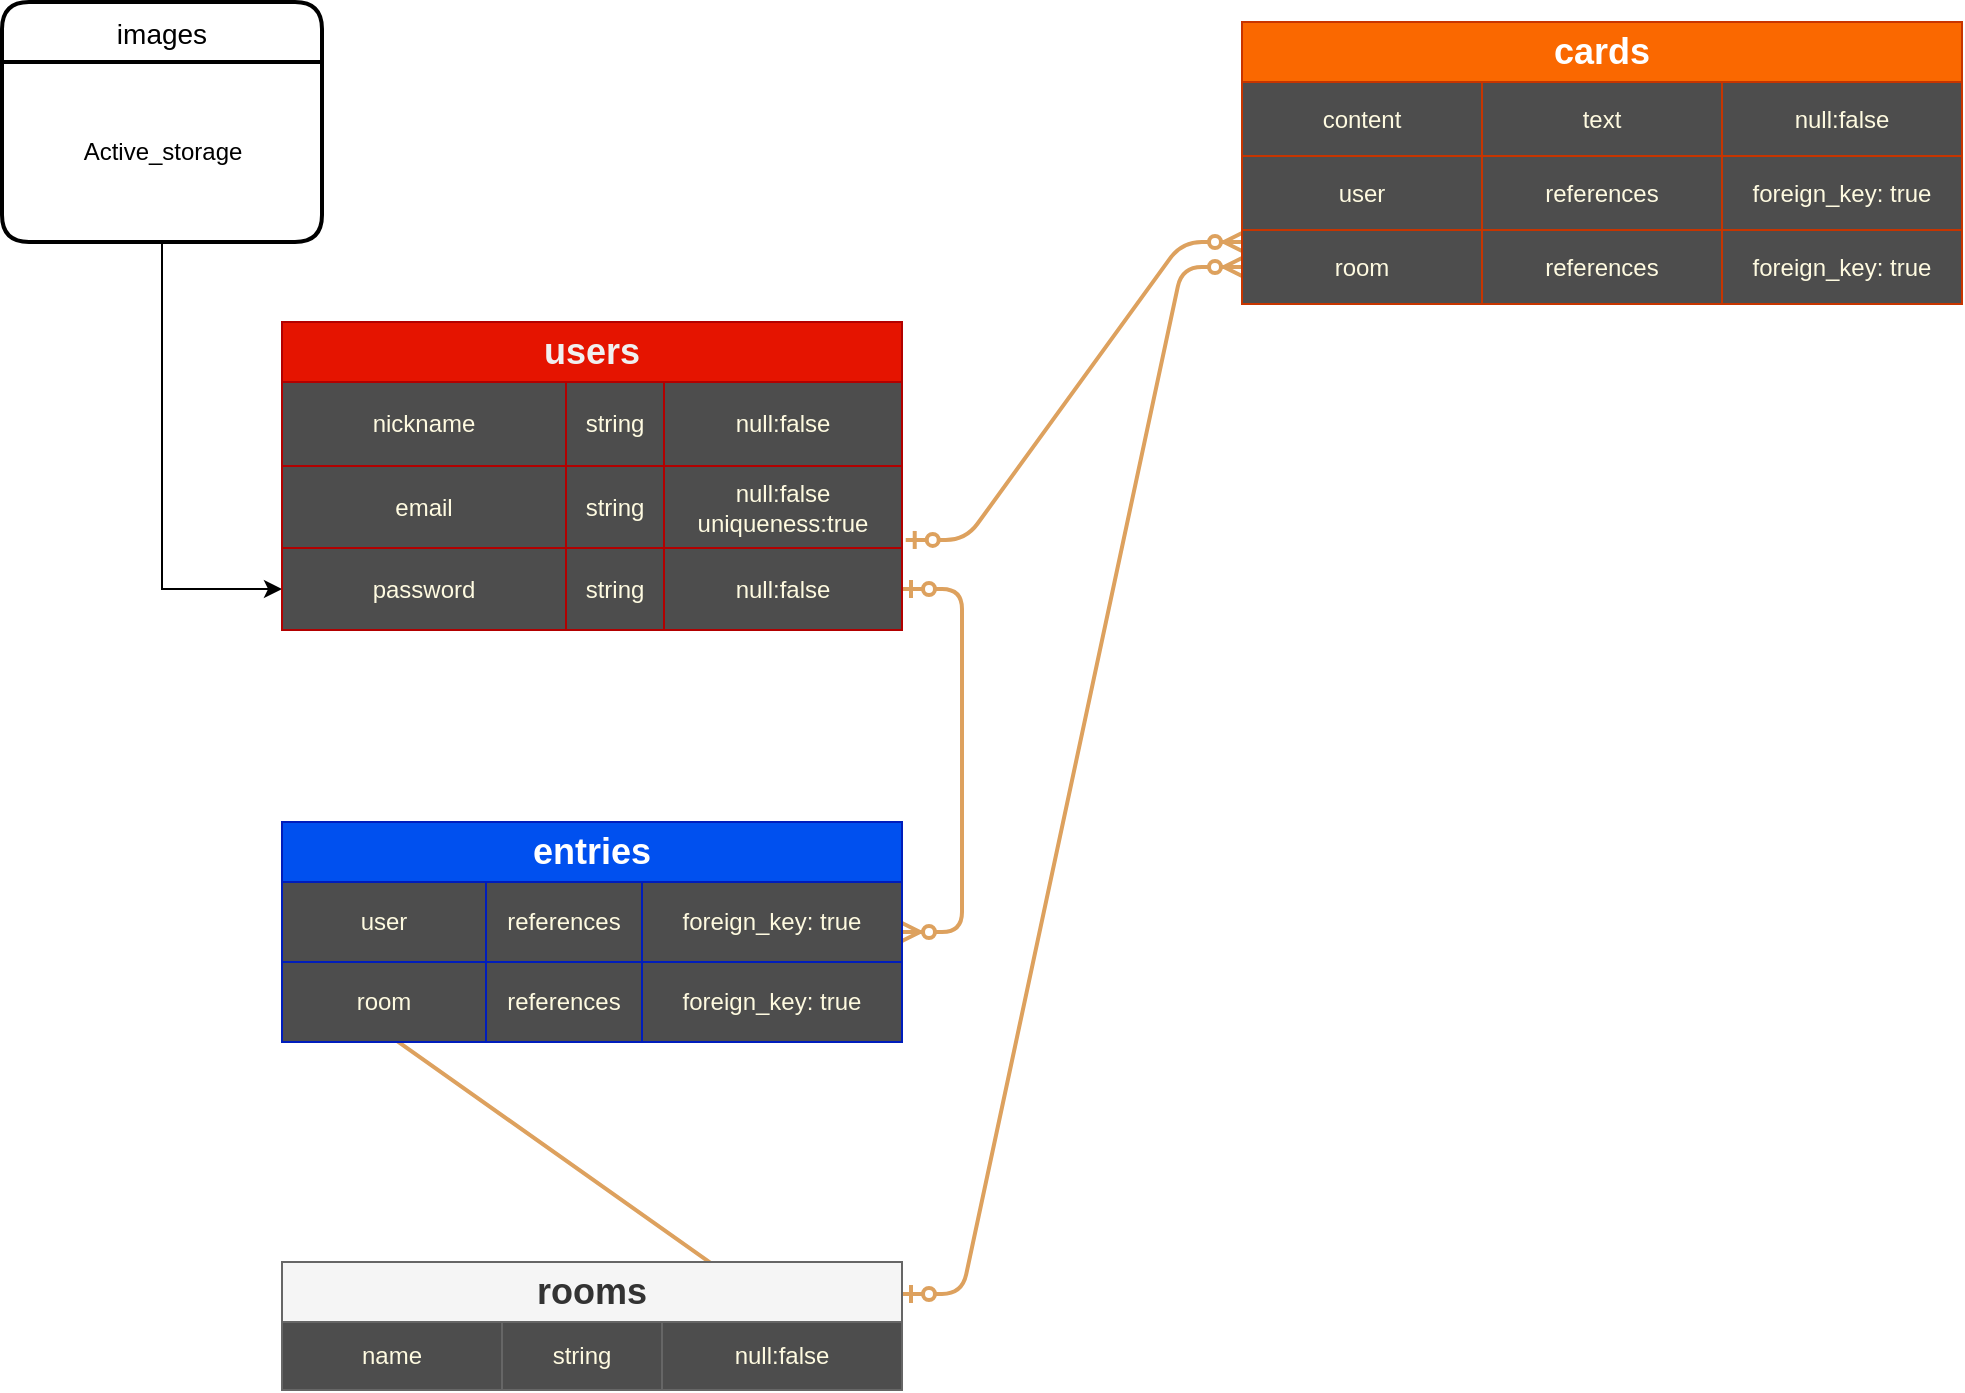 <mxfile version="13.6.5">
    <diagram id="yxnoSkBwnruFc9MU4eHj" name="ページ1">
        <mxGraphModel dx="1138" dy="785" grid="1" gridSize="10" guides="1" tooltips="1" connect="1" arrows="1" fold="1" page="1" pageScale="1" pageWidth="827" pageHeight="1169" math="0" shadow="0">
            <root>
                <mxCell id="0"/>
                <mxCell id="1" parent="0"/>
                <mxCell id="03FIHoJvEiPNZ8s6qjvR-56" value="" style="edgeStyle=entityRelationEdgeStyle;fontSize=12;html=1;endArrow=ERzeroToMany;startArrow=ERzeroToOne;strokeColor=#DDA15E;fillColor=#BC6C25;strokeWidth=2;exitX=1;exitY=0.5;exitDx=0;exitDy=0;" parent="1" edge="1" target="03FIHoJvEiPNZ8s6qjvR-18" source="03FIHoJvEiPNZ8s6qjvR-66">
                    <mxGeometry width="100" height="100" relative="1" as="geometry">
                        <mxPoint x="470" y="140" as="sourcePoint"/>
                        <mxPoint x="470" y="390" as="targetPoint"/>
                    </mxGeometry>
                </mxCell>
                <mxCell id="03FIHoJvEiPNZ8s6qjvR-127" value="" style="edgeStyle=entityRelationEdgeStyle;fontSize=12;html=1;endArrow=ERzeroToMany;startArrow=ERzeroToOne;strokeColor=#DDA15E;fillColor=#BC6C25;strokeWidth=2;entryX=0;entryY=0.162;entryDx=0;entryDy=0;entryPerimeter=0;exitX=1.006;exitY=0.902;exitDx=0;exitDy=0;exitPerimeter=0;" parent="1" target="03FIHoJvEiPNZ8s6qjvR-1" edge="1" source="03FIHoJvEiPNZ8s6qjvR-62">
                    <mxGeometry width="100" height="100" relative="1" as="geometry">
                        <mxPoint x="480" y="330" as="sourcePoint"/>
                        <mxPoint x="750" y="270" as="targetPoint"/>
                    </mxGeometry>
                </mxCell>
                <mxCell id="03FIHoJvEiPNZ8s6qjvR-129" style="edgeStyle=orthogonalEdgeStyle;rounded=0;orthogonalLoop=1;jettySize=auto;html=1;" parent="1" source="03FIHoJvEiPNZ8s6qjvR-130" target="03FIHoJvEiPNZ8s6qjvR-66" edge="1">
                    <mxGeometry relative="1" as="geometry">
                        <mxPoint x="750" y="380" as="targetPoint"/>
                    </mxGeometry>
                </mxCell>
                <mxCell id="03FIHoJvEiPNZ8s6qjvR-5" value="" style="edgeStyle=entityRelationEdgeStyle;fontSize=12;html=1;endArrow=ERzeroToMany;startArrow=ERzeroToOne;strokeColor=#DDA15E;fillColor=#BC6C25;strokeWidth=2;entryX=0;entryY=0.5;entryDx=0;entryDy=0;exitX=1;exitY=0.5;exitDx=0;exitDy=0;" edge="1" parent="1" source="03FIHoJvEiPNZ8s6qjvR-28" target="03FIHoJvEiPNZ8s6qjvR-23">
                    <mxGeometry width="100" height="100" relative="1" as="geometry">
                        <mxPoint x="461" y="601" as="sourcePoint"/>
                        <mxPoint x="750" y="410" as="targetPoint"/>
                    </mxGeometry>
                </mxCell>
                <mxCell id="03FIHoJvEiPNZ8s6qjvR-6" value="" style="edgeStyle=entityRelationEdgeStyle;fontSize=12;html=1;endArrow=ERzeroToMany;startArrow=ERzeroToOne;strokeColor=#DDA15E;fillColor=#BC6C25;strokeWidth=2;exitX=1;exitY=0.25;exitDx=0;exitDy=0;" edge="1" parent="1" source="03FIHoJvEiPNZ8s6qjvR-27" target="03FIHoJvEiPNZ8s6qjvR-1">
                    <mxGeometry width="100" height="100" relative="1" as="geometry">
                        <mxPoint x="710.93" y="380.5" as="sourcePoint"/>
                        <mxPoint x="530" y="560" as="targetPoint"/>
                    </mxGeometry>
                </mxCell>
                <mxCell id="03FIHoJvEiPNZ8s6qjvR-27" value="&lt;font style=&quot;font-size: 18px&quot;&gt;rooms&lt;/font&gt;" style="shape=table;html=1;whiteSpace=wrap;startSize=30;container=1;collapsible=0;childLayout=tableLayout;fontStyle=1;align=center;rounded=0;sketch=0;strokeColor=#666666;fillColor=#f5f5f5;fontColor=#333333;swimlaneFillColor=#4D4D4D;" parent="1" vertex="1">
                    <mxGeometry x="150" y="670" width="310" height="64" as="geometry"/>
                </mxCell>
                <mxCell id="03FIHoJvEiPNZ8s6qjvR-28" value="" style="shape=partialRectangle;html=1;whiteSpace=wrap;collapsible=0;dropTarget=0;pointerEvents=0;fillColor=none;top=0;left=0;bottom=0;right=0;points=[[0,0.5],[1,0.5]];portConstraint=eastwest;strokeColor=#DDA15E;fontColor=#FEFAE0;" parent="03FIHoJvEiPNZ8s6qjvR-27" vertex="1">
                    <mxGeometry y="30" width="310" height="34" as="geometry"/>
                </mxCell>
                <mxCell id="03FIHoJvEiPNZ8s6qjvR-29" value="name" style="shape=partialRectangle;html=1;whiteSpace=wrap;connectable=0;fillColor=none;top=0;left=0;bottom=0;right=0;overflow=hidden;strokeColor=#DDA15E;fontColor=#FEFAE0;" parent="03FIHoJvEiPNZ8s6qjvR-28" vertex="1">
                    <mxGeometry width="110" height="34" as="geometry"/>
                </mxCell>
                <mxCell id="03FIHoJvEiPNZ8s6qjvR-30" value="string" style="shape=partialRectangle;html=1;whiteSpace=wrap;connectable=0;fillColor=none;top=0;left=0;bottom=0;right=0;overflow=hidden;strokeColor=#DDA15E;fontColor=#FEFAE0;" parent="03FIHoJvEiPNZ8s6qjvR-28" vertex="1">
                    <mxGeometry x="110" width="80" height="34" as="geometry"/>
                </mxCell>
                <mxCell id="03FIHoJvEiPNZ8s6qjvR-31" value="&lt;span&gt;null:false&lt;/span&gt;" style="shape=partialRectangle;html=1;whiteSpace=wrap;connectable=0;fillColor=none;top=0;left=0;bottom=0;right=0;overflow=hidden;strokeColor=#DDA15E;fontColor=#FEFAE0;" parent="03FIHoJvEiPNZ8s6qjvR-28" vertex="1">
                    <mxGeometry x="190" width="120" height="34" as="geometry"/>
                </mxCell>
                <mxCell id="03FIHoJvEiPNZ8s6qjvR-18" value="&lt;span style=&quot;font-size: 18px&quot;&gt;entries&lt;/span&gt;" style="shape=table;html=1;whiteSpace=wrap;startSize=30;container=1;collapsible=0;childLayout=tableLayout;fontStyle=1;align=center;rounded=0;sketch=0;strokeColor=#001DBC;fillColor=#0050ef;swimlaneFillColor=#4D4D4D;fontColor=#ffffff;" parent="1" vertex="1">
                    <mxGeometry x="150" y="450" width="310" height="110" as="geometry"/>
                </mxCell>
                <mxCell id="03FIHoJvEiPNZ8s6qjvR-19" value="" style="shape=partialRectangle;html=1;whiteSpace=wrap;collapsible=0;dropTarget=0;pointerEvents=0;fillColor=none;top=0;left=0;bottom=0;right=0;points=[[0,0.5],[1,0.5]];portConstraint=eastwest;strokeColor=#DDA15E;fontColor=#FEFAE0;" parent="03FIHoJvEiPNZ8s6qjvR-18" vertex="1">
                    <mxGeometry y="30" width="310" height="40" as="geometry"/>
                </mxCell>
                <mxCell id="03FIHoJvEiPNZ8s6qjvR-20" value="user" style="shape=partialRectangle;html=1;whiteSpace=wrap;connectable=0;fillColor=none;top=0;left=0;bottom=0;right=0;overflow=hidden;strokeColor=#DDA15E;fontColor=#FEFAE0;" parent="03FIHoJvEiPNZ8s6qjvR-19" vertex="1">
                    <mxGeometry width="102" height="40" as="geometry"/>
                </mxCell>
                <mxCell id="03FIHoJvEiPNZ8s6qjvR-21" value="&lt;span&gt;references&lt;/span&gt;" style="shape=partialRectangle;html=1;whiteSpace=wrap;connectable=0;fillColor=none;top=0;left=0;bottom=0;right=0;overflow=hidden;strokeColor=#DDA15E;fontColor=#FEFAE0;" parent="03FIHoJvEiPNZ8s6qjvR-19" vertex="1">
                    <mxGeometry x="102" width="78" height="40" as="geometry"/>
                </mxCell>
                <mxCell id="03FIHoJvEiPNZ8s6qjvR-22" value="&lt;span&gt;foreign_key: true&lt;/span&gt;" style="shape=partialRectangle;html=1;whiteSpace=wrap;connectable=0;fillColor=none;top=0;left=0;bottom=0;right=0;overflow=hidden;strokeColor=#DDA15E;fontColor=#FEFAE0;" parent="03FIHoJvEiPNZ8s6qjvR-19" vertex="1">
                    <mxGeometry x="180" width="130" height="40" as="geometry"/>
                </mxCell>
                <mxCell id="03FIHoJvEiPNZ8s6qjvR-23" value="" style="shape=partialRectangle;html=1;whiteSpace=wrap;collapsible=0;dropTarget=0;pointerEvents=0;fillColor=none;top=0;left=0;bottom=0;right=0;points=[[0,0.5],[1,0.5]];portConstraint=eastwest;strokeColor=#DDA15E;fontColor=#FEFAE0;" parent="03FIHoJvEiPNZ8s6qjvR-18" vertex="1">
                    <mxGeometry y="70" width="310" height="40" as="geometry"/>
                </mxCell>
                <mxCell id="03FIHoJvEiPNZ8s6qjvR-24" value="room" style="shape=partialRectangle;html=1;whiteSpace=wrap;connectable=0;fillColor=none;top=0;left=0;bottom=0;right=0;overflow=hidden;strokeColor=#DDA15E;fontColor=#FEFAE0;" parent="03FIHoJvEiPNZ8s6qjvR-23" vertex="1">
                    <mxGeometry width="102" height="40" as="geometry"/>
                </mxCell>
                <mxCell id="03FIHoJvEiPNZ8s6qjvR-25" value="&lt;span&gt;references&lt;/span&gt;" style="shape=partialRectangle;html=1;whiteSpace=wrap;connectable=0;fillColor=none;top=0;left=0;bottom=0;right=0;overflow=hidden;strokeColor=#DDA15E;fontColor=#FEFAE0;" parent="03FIHoJvEiPNZ8s6qjvR-23" vertex="1">
                    <mxGeometry x="102" width="78" height="40" as="geometry"/>
                </mxCell>
                <mxCell id="03FIHoJvEiPNZ8s6qjvR-26" value="&lt;span&gt;foreign_key: true&lt;/span&gt;" style="shape=partialRectangle;html=1;whiteSpace=wrap;connectable=0;fillColor=none;top=0;left=0;bottom=0;right=0;overflow=hidden;strokeColor=#DDA15E;fontColor=#FEFAE0;" parent="03FIHoJvEiPNZ8s6qjvR-23" vertex="1">
                    <mxGeometry x="180" width="130" height="40" as="geometry"/>
                </mxCell>
                <mxCell id="03FIHoJvEiPNZ8s6qjvR-57" value="&lt;font style=&quot;font-size: 18px&quot;&gt;users&lt;/font&gt;" style="shape=table;startSize=30;container=1;collapsible=0;childLayout=tableLayout;fontStyle=1;align=center;rounded=0;sketch=0;strokeColor=#B20000;swimlaneFillColor=#4D4D4D;gradientDirection=west;labelBackgroundColor=none;labelBorderColor=none;fillColor=#e51400;fontColor=#F0F0F0;whiteSpace=wrap;html=1;" parent="1" vertex="1">
                    <mxGeometry x="150" y="200" width="310" height="154" as="geometry"/>
                </mxCell>
                <mxCell id="03FIHoJvEiPNZ8s6qjvR-58" style="shape=partialRectangle;html=1;whiteSpace=wrap;collapsible=0;dropTarget=0;pointerEvents=0;fillColor=none;top=0;left=0;bottom=0;right=0;points=[[0,0.5],[1,0.5]];portConstraint=eastwest;strokeColor=#DDA15E;fontColor=#FEFAE0;" parent="03FIHoJvEiPNZ8s6qjvR-57" vertex="1">
                    <mxGeometry y="30" width="310" height="42" as="geometry"/>
                </mxCell>
                <mxCell id="03FIHoJvEiPNZ8s6qjvR-59" value="nickname" style="shape=partialRectangle;html=1;whiteSpace=wrap;connectable=0;fillColor=none;top=0;left=0;bottom=0;right=0;overflow=hidden;strokeColor=#DDA15E;fontColor=#FEFAE0;" parent="03FIHoJvEiPNZ8s6qjvR-58" vertex="1">
                    <mxGeometry width="142" height="42" as="geometry"/>
                </mxCell>
                <mxCell id="03FIHoJvEiPNZ8s6qjvR-60" value="string" style="shape=partialRectangle;html=1;whiteSpace=wrap;connectable=0;fillColor=none;top=0;left=0;bottom=0;right=0;overflow=hidden;strokeColor=#DDA15E;fontColor=#FEFAE0;" parent="03FIHoJvEiPNZ8s6qjvR-58" vertex="1">
                    <mxGeometry x="142" width="49" height="42" as="geometry"/>
                </mxCell>
                <mxCell id="03FIHoJvEiPNZ8s6qjvR-61" value="null:false" style="shape=partialRectangle;html=1;whiteSpace=wrap;connectable=0;fillColor=none;top=0;left=0;bottom=0;right=0;overflow=hidden;strokeColor=#DDA15E;fontColor=#FEFAE0;" parent="03FIHoJvEiPNZ8s6qjvR-58" vertex="1">
                    <mxGeometry x="191" width="119" height="42" as="geometry"/>
                </mxCell>
                <mxCell id="03FIHoJvEiPNZ8s6qjvR-62" style="shape=partialRectangle;html=1;whiteSpace=wrap;collapsible=0;dropTarget=0;pointerEvents=0;fillColor=none;top=0;left=0;bottom=0;right=0;points=[[0,0.5],[1,0.5]];portConstraint=eastwest;strokeColor=#DDA15E;fontColor=#FEFAE0;" parent="03FIHoJvEiPNZ8s6qjvR-57" vertex="1">
                    <mxGeometry y="72" width="310" height="41" as="geometry"/>
                </mxCell>
                <mxCell id="03FIHoJvEiPNZ8s6qjvR-63" value="email" style="shape=partialRectangle;html=1;whiteSpace=wrap;connectable=0;fillColor=none;top=0;left=0;bottom=0;right=0;overflow=hidden;strokeColor=#DDA15E;fontColor=#FEFAE0;" parent="03FIHoJvEiPNZ8s6qjvR-62" vertex="1">
                    <mxGeometry width="142" height="41" as="geometry"/>
                </mxCell>
                <mxCell id="03FIHoJvEiPNZ8s6qjvR-64" value="&lt;span&gt;string&lt;/span&gt;" style="shape=partialRectangle;html=1;whiteSpace=wrap;connectable=0;fillColor=none;top=0;left=0;bottom=0;right=0;overflow=hidden;strokeColor=#DDA15E;fontColor=#FEFAE0;" parent="03FIHoJvEiPNZ8s6qjvR-62" vertex="1">
                    <mxGeometry x="142" width="49" height="41" as="geometry"/>
                </mxCell>
                <mxCell id="03FIHoJvEiPNZ8s6qjvR-65" value="&lt;span&gt;null:false&lt;br&gt;uniqueness:true&lt;/span&gt;" style="shape=partialRectangle;html=1;whiteSpace=wrap;connectable=0;fillColor=none;top=0;left=0;bottom=0;right=0;overflow=hidden;strokeColor=#DDA15E;fontColor=#FEFAE0;" parent="03FIHoJvEiPNZ8s6qjvR-62" vertex="1">
                    <mxGeometry x="191" width="119" height="41" as="geometry"/>
                </mxCell>
                <mxCell id="03FIHoJvEiPNZ8s6qjvR-66" style="shape=partialRectangle;html=1;whiteSpace=wrap;collapsible=0;dropTarget=0;pointerEvents=0;fillColor=none;top=0;left=0;bottom=0;right=0;points=[[0,0.5],[1,0.5]];portConstraint=eastwest;strokeColor=#DDA15E;fontColor=#FEFAE0;" parent="03FIHoJvEiPNZ8s6qjvR-57" vertex="1">
                    <mxGeometry y="113" width="310" height="41" as="geometry"/>
                </mxCell>
                <mxCell id="03FIHoJvEiPNZ8s6qjvR-67" value="password" style="shape=partialRectangle;html=1;whiteSpace=wrap;connectable=0;fillColor=none;top=0;left=0;bottom=0;right=0;overflow=hidden;strokeColor=#DDA15E;fontColor=#FEFAE0;" parent="03FIHoJvEiPNZ8s6qjvR-66" vertex="1">
                    <mxGeometry width="142" height="41" as="geometry"/>
                </mxCell>
                <mxCell id="03FIHoJvEiPNZ8s6qjvR-68" value="&lt;span&gt;string&lt;/span&gt;" style="shape=partialRectangle;html=1;whiteSpace=wrap;connectable=0;fillColor=none;top=0;left=0;bottom=0;right=0;overflow=hidden;strokeColor=#DDA15E;fontColor=#FEFAE0;" parent="03FIHoJvEiPNZ8s6qjvR-66" vertex="1">
                    <mxGeometry x="142" width="49" height="41" as="geometry"/>
                </mxCell>
                <mxCell id="03FIHoJvEiPNZ8s6qjvR-69" value="&lt;span&gt;null:false&lt;/span&gt;" style="shape=partialRectangle;html=1;whiteSpace=wrap;connectable=0;fillColor=none;top=0;left=0;bottom=0;right=0;overflow=hidden;strokeColor=#DDA15E;fontColor=#FEFAE0;" parent="03FIHoJvEiPNZ8s6qjvR-66" vertex="1">
                    <mxGeometry x="191" width="119" height="41" as="geometry"/>
                </mxCell>
                <mxCell id="03FIHoJvEiPNZ8s6qjvR-130" value="images" style="swimlane;childLayout=stackLayout;horizontal=1;startSize=30;horizontalStack=0;rounded=1;fontSize=14;fontStyle=0;strokeWidth=2;resizeParent=0;resizeLast=1;shadow=0;dashed=0;align=center;" parent="1" vertex="1">
                    <mxGeometry x="10" y="40" width="160" height="120" as="geometry"/>
                </mxCell>
                <mxCell id="03FIHoJvEiPNZ8s6qjvR-131" value="Active_storage" style="text;html=1;align=center;verticalAlign=middle;resizable=0;points=[];autosize=1;" parent="03FIHoJvEiPNZ8s6qjvR-130" vertex="1">
                    <mxGeometry y="30" width="160" height="90" as="geometry"/>
                </mxCell>
                <mxCell id="03FIHoJvEiPNZ8s6qjvR-90" value="&lt;font style=&quot;font-size: 18px&quot;&gt;cards&lt;/font&gt;" style="shape=table;html=1;whiteSpace=wrap;startSize=30;container=1;collapsible=0;childLayout=tableLayout;fontStyle=1;align=center;rounded=0;sketch=0;fillColor=#fa6800;strokeColor=#C73500;fontColor=#ffffff;swimlaneFillColor=#4D4D4D;" parent="1" vertex="1">
                    <mxGeometry x="630" y="50" width="360" height="141" as="geometry"/>
                </mxCell>
                <mxCell id="03FIHoJvEiPNZ8s6qjvR-95" value="" style="shape=partialRectangle;html=1;whiteSpace=wrap;collapsible=0;dropTarget=0;pointerEvents=0;fillColor=none;top=0;left=0;bottom=0;right=0;points=[[0,0.5],[1,0.5]];portConstraint=eastwest;strokeColor=#DDA15E;fontColor=#FEFAE0;" parent="03FIHoJvEiPNZ8s6qjvR-90" vertex="1">
                    <mxGeometry y="30" width="360" height="37" as="geometry"/>
                </mxCell>
                <mxCell id="03FIHoJvEiPNZ8s6qjvR-96" value="content" style="shape=partialRectangle;html=1;whiteSpace=wrap;connectable=0;fillColor=none;top=0;left=0;bottom=0;right=0;overflow=hidden;strokeColor=#DDA15E;fontColor=#FEFAE0;" parent="03FIHoJvEiPNZ8s6qjvR-95" vertex="1">
                    <mxGeometry width="120" height="37" as="geometry"/>
                </mxCell>
                <mxCell id="03FIHoJvEiPNZ8s6qjvR-97" value="text" style="shape=partialRectangle;html=1;whiteSpace=wrap;connectable=0;fillColor=none;top=0;left=0;bottom=0;right=0;overflow=hidden;strokeColor=#DDA15E;fontColor=#FEFAE0;" parent="03FIHoJvEiPNZ8s6qjvR-95" vertex="1">
                    <mxGeometry x="120" width="120" height="37" as="geometry"/>
                </mxCell>
                <mxCell id="03FIHoJvEiPNZ8s6qjvR-98" value="&lt;span&gt;null:false&lt;/span&gt;" style="shape=partialRectangle;html=1;whiteSpace=wrap;connectable=0;fillColor=none;top=0;left=0;bottom=0;right=0;overflow=hidden;strokeColor=#DDA15E;fontColor=#FEFAE0;" parent="03FIHoJvEiPNZ8s6qjvR-95" vertex="1">
                    <mxGeometry x="240" width="120" height="37" as="geometry"/>
                </mxCell>
                <mxCell id="03FIHoJvEiPNZ8s6qjvR-99" value="" style="shape=partialRectangle;html=1;whiteSpace=wrap;collapsible=0;dropTarget=0;pointerEvents=0;fillColor=none;top=0;left=0;bottom=0;right=0;points=[[0,0.5],[1,0.5]];portConstraint=eastwest;strokeColor=#DDA15E;fontColor=#FEFAE0;" parent="03FIHoJvEiPNZ8s6qjvR-90" vertex="1">
                    <mxGeometry y="67" width="360" height="37" as="geometry"/>
                </mxCell>
                <mxCell id="03FIHoJvEiPNZ8s6qjvR-100" value="user" style="shape=partialRectangle;html=1;whiteSpace=wrap;connectable=0;fillColor=none;top=0;left=0;bottom=0;right=0;overflow=hidden;strokeColor=#DDA15E;fontColor=#FEFAE0;" parent="03FIHoJvEiPNZ8s6qjvR-99" vertex="1">
                    <mxGeometry width="120" height="37" as="geometry"/>
                </mxCell>
                <mxCell id="03FIHoJvEiPNZ8s6qjvR-101" value="&lt;span&gt;references&lt;/span&gt;" style="shape=partialRectangle;html=1;whiteSpace=wrap;connectable=0;fillColor=none;top=0;left=0;bottom=0;right=0;overflow=hidden;strokeColor=#DDA15E;fontColor=#FEFAE0;" parent="03FIHoJvEiPNZ8s6qjvR-99" vertex="1">
                    <mxGeometry x="120" width="120" height="37" as="geometry"/>
                </mxCell>
                <mxCell id="03FIHoJvEiPNZ8s6qjvR-102" value="&lt;span&gt;foreign_key: true&lt;/span&gt;" style="shape=partialRectangle;html=1;whiteSpace=wrap;connectable=0;fillColor=none;top=0;left=0;bottom=0;right=0;overflow=hidden;strokeColor=#DDA15E;fontColor=#FEFAE0;" parent="03FIHoJvEiPNZ8s6qjvR-99" vertex="1">
                    <mxGeometry x="240" width="120" height="37" as="geometry"/>
                </mxCell>
                <mxCell id="03FIHoJvEiPNZ8s6qjvR-1" value="" style="shape=partialRectangle;html=1;whiteSpace=wrap;collapsible=0;dropTarget=0;pointerEvents=0;fillColor=none;top=0;left=0;bottom=0;right=0;points=[[0,0.5],[1,0.5]];portConstraint=eastwest;strokeColor=#DDA15E;fontColor=#FEFAE0;" vertex="1" parent="03FIHoJvEiPNZ8s6qjvR-90">
                    <mxGeometry y="104" width="360" height="37" as="geometry"/>
                </mxCell>
                <mxCell id="03FIHoJvEiPNZ8s6qjvR-2" value="room" style="shape=partialRectangle;html=1;whiteSpace=wrap;connectable=0;fillColor=none;top=0;left=0;bottom=0;right=0;overflow=hidden;strokeColor=#DDA15E;fontColor=#FEFAE0;" vertex="1" parent="03FIHoJvEiPNZ8s6qjvR-1">
                    <mxGeometry width="120" height="37" as="geometry"/>
                </mxCell>
                <mxCell id="03FIHoJvEiPNZ8s6qjvR-3" value="&lt;span&gt;references&lt;/span&gt;" style="shape=partialRectangle;html=1;whiteSpace=wrap;connectable=0;fillColor=none;top=0;left=0;bottom=0;right=0;overflow=hidden;strokeColor=#DDA15E;fontColor=#FEFAE0;" vertex="1" parent="03FIHoJvEiPNZ8s6qjvR-1">
                    <mxGeometry x="120" width="120" height="37" as="geometry"/>
                </mxCell>
                <mxCell id="03FIHoJvEiPNZ8s6qjvR-4" value="&lt;span&gt;foreign_key: true&lt;/span&gt;" style="shape=partialRectangle;html=1;whiteSpace=wrap;connectable=0;fillColor=none;top=0;left=0;bottom=0;right=0;overflow=hidden;strokeColor=#DDA15E;fontColor=#FEFAE0;" vertex="1" parent="03FIHoJvEiPNZ8s6qjvR-1">
                    <mxGeometry x="240" width="120" height="37" as="geometry"/>
                </mxCell>
            </root>
        </mxGraphModel>
    </diagram>
</mxfile>